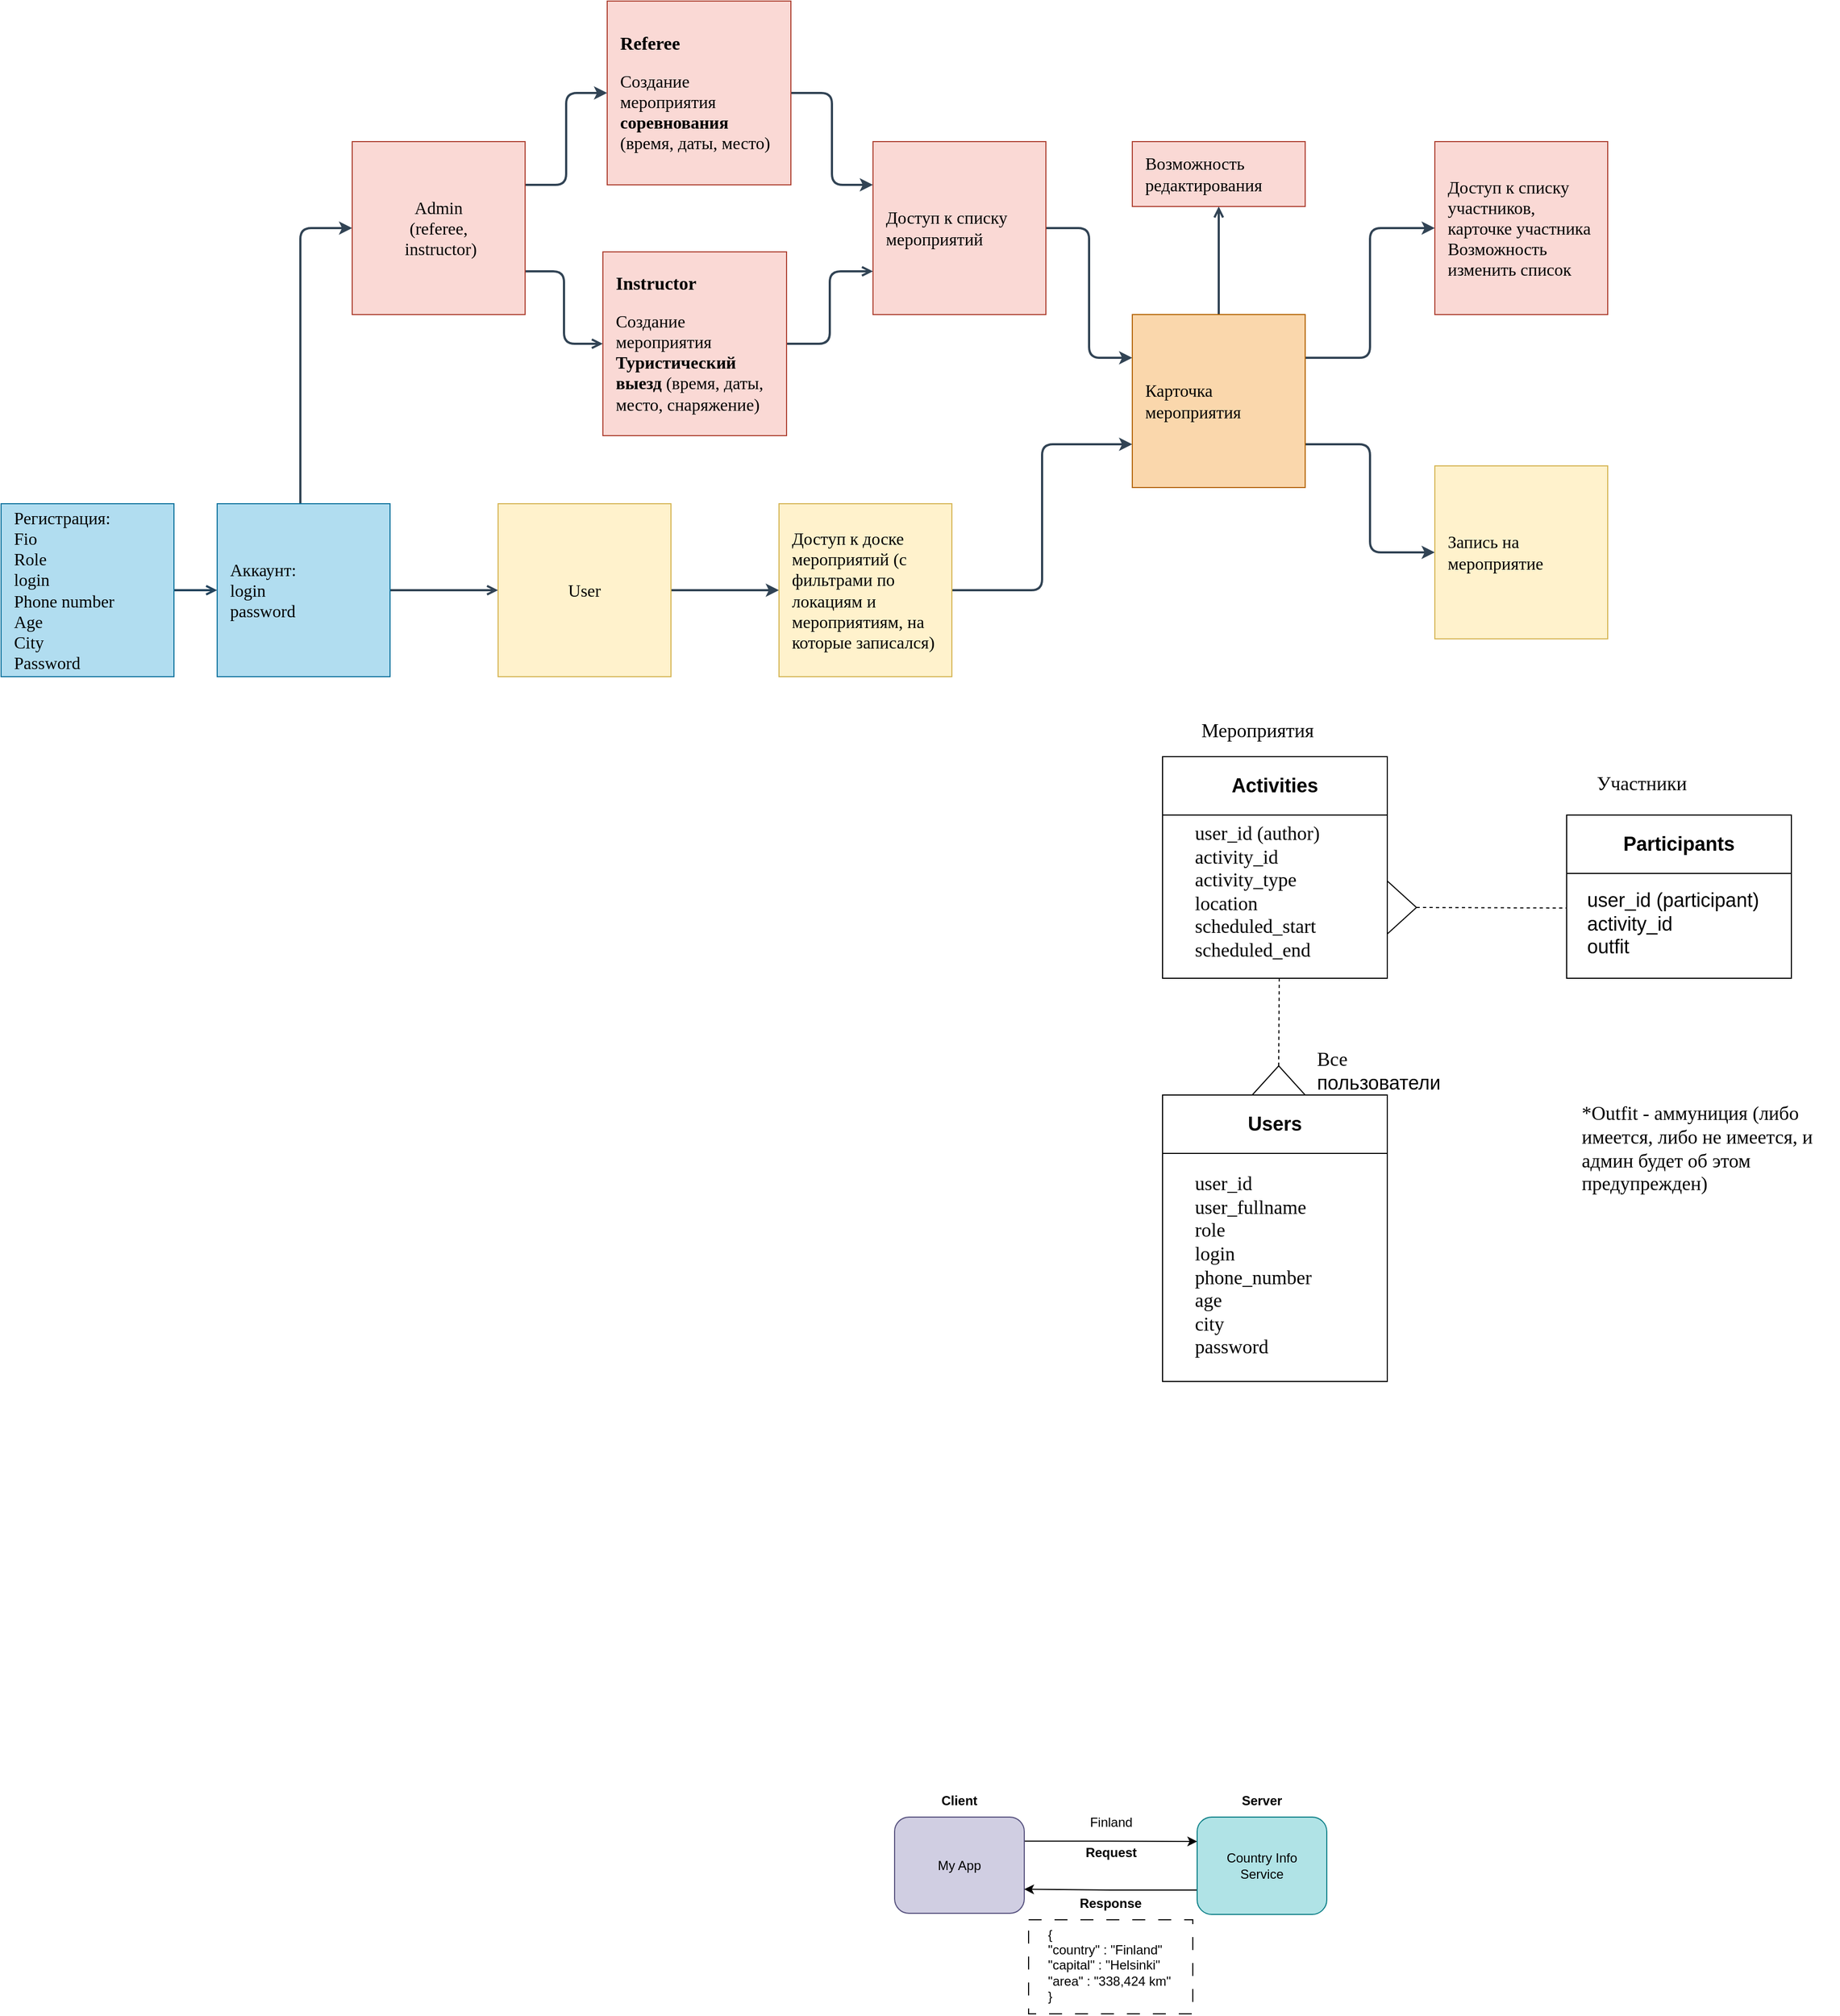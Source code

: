 <mxfile version="21.7.4" type="github">
  <diagram id="R2lEEEUBdFMjLlhIrx00" name="Page-1">
    <mxGraphModel dx="1767" dy="1054" grid="0" gridSize="10" guides="1" tooltips="1" connect="1" arrows="1" fold="1" page="0" pageScale="1" pageWidth="850" pageHeight="1100" math="0" shadow="0" extFonts="Permanent Marker^https://fonts.googleapis.com/css?family=Permanent+Marker">
      <root>
        <mxCell id="0" />
        <mxCell id="1" parent="0" />
        <mxCell id="yJWZmImQaWcxnR1m6JDB-3" value="" style="edgeStyle=orthogonalEdgeStyle;rounded=0;orthogonalLoop=1;jettySize=auto;html=1;strokeWidth=2;fillColor=#bac8d3;strokeColor=#23445d;endArrow=open;endFill=0;" edge="1" parent="1" source="yJWZmImQaWcxnR1m6JDB-1" target="yJWZmImQaWcxnR1m6JDB-2">
          <mxGeometry relative="1" as="geometry" />
        </mxCell>
        <mxCell id="yJWZmImQaWcxnR1m6JDB-1" value="&lt;font face=&quot;Verdana&quot; style=&quot;font-size: 16px;&quot;&gt;Регистрация:&lt;br&gt;Fio&lt;br&gt;Role&lt;br&gt;login&lt;br&gt;Phone number&lt;br&gt;Age&lt;br&gt;City&lt;br&gt;Password&lt;/font&gt;" style="rounded=0;whiteSpace=wrap;html=1;fillColor=#b1ddf0;strokeColor=#10739e;fontStyle=0;align=left;spacing=12;" vertex="1" parent="1">
          <mxGeometry x="33" y="375" width="160" height="160" as="geometry" />
        </mxCell>
        <mxCell id="yJWZmImQaWcxnR1m6JDB-6" value="" style="edgeStyle=orthogonalEdgeStyle;rounded=0;orthogonalLoop=1;jettySize=auto;html=1;strokeWidth=2;endArrow=open;endFill=0;fillColor=#647687;strokeColor=#314354;" edge="1" parent="1" source="yJWZmImQaWcxnR1m6JDB-2" target="yJWZmImQaWcxnR1m6JDB-5">
          <mxGeometry relative="1" as="geometry" />
        </mxCell>
        <mxCell id="yJWZmImQaWcxnR1m6JDB-8" value="" style="edgeStyle=orthogonalEdgeStyle;rounded=1;orthogonalLoop=1;jettySize=auto;html=1;fillColor=#647687;strokeColor=#314354;strokeWidth=2;entryX=0;entryY=0.5;entryDx=0;entryDy=0;" edge="1" parent="1" source="yJWZmImQaWcxnR1m6JDB-2" target="yJWZmImQaWcxnR1m6JDB-4">
          <mxGeometry relative="1" as="geometry">
            <Array as="points">
              <mxPoint x="310" y="120" />
            </Array>
          </mxGeometry>
        </mxCell>
        <mxCell id="yJWZmImQaWcxnR1m6JDB-2" value="&lt;pre&gt;&lt;font face=&quot;Verdana&quot; style=&quot;font-size: 16px;&quot;&gt;Аккаунт:&lt;br&gt;&lt;/font&gt;&lt;font face=&quot;Verdana&quot; style=&quot;font-size: 16px;&quot;&gt;login&lt;br&gt;&lt;/font&gt;&lt;font face=&quot;Verdana&quot; style=&quot;font-size: 16px;&quot;&gt;password&lt;/font&gt;&lt;/pre&gt;" style="whiteSpace=wrap;html=1;aspect=fixed;align=left;fillColor=#b1ddf0;strokeColor=#10739e;spacing=12;" vertex="1" parent="1">
          <mxGeometry x="233" y="375" width="160" height="160" as="geometry" />
        </mxCell>
        <mxCell id="yJWZmImQaWcxnR1m6JDB-13" value="" style="edgeStyle=orthogonalEdgeStyle;rounded=1;orthogonalLoop=1;jettySize=auto;html=1;strokeWidth=2;fillColor=#647687;strokeColor=#314354;exitX=1;exitY=0.25;exitDx=0;exitDy=0;" edge="1" parent="1" source="yJWZmImQaWcxnR1m6JDB-4" target="yJWZmImQaWcxnR1m6JDB-10">
          <mxGeometry relative="1" as="geometry" />
        </mxCell>
        <mxCell id="yJWZmImQaWcxnR1m6JDB-72" style="edgeStyle=orthogonalEdgeStyle;rounded=1;orthogonalLoop=1;jettySize=auto;html=1;entryX=0;entryY=0.5;entryDx=0;entryDy=0;exitX=1;exitY=0.75;exitDx=0;exitDy=0;endArrow=open;endFill=0;fillColor=#647687;strokeColor=#314354;strokeWidth=2;" edge="1" parent="1" source="yJWZmImQaWcxnR1m6JDB-4" target="yJWZmImQaWcxnR1m6JDB-69">
          <mxGeometry relative="1" as="geometry" />
        </mxCell>
        <mxCell id="yJWZmImQaWcxnR1m6JDB-4" value="&lt;font style=&quot;font-size: 16px;&quot; face=&quot;Verdana&quot;&gt;Admin&lt;br&gt;&lt;span style=&quot;font-size: 16px;&quot;&gt;(referee,&lt;br&gt;&amp;nbsp;instructor&lt;/span&gt;&lt;span style=&quot;font-size: 16px;&quot;&gt;)&lt;/span&gt;&lt;br&gt;&lt;/font&gt;" style="whiteSpace=wrap;html=1;aspect=fixed;align=center;fillColor=#fad9d5;strokeColor=#ae4132;" vertex="1" parent="1">
          <mxGeometry x="358" y="40" width="160" height="160" as="geometry" />
        </mxCell>
        <mxCell id="yJWZmImQaWcxnR1m6JDB-25" style="edgeStyle=orthogonalEdgeStyle;rounded=1;orthogonalLoop=1;jettySize=auto;html=1;entryX=0;entryY=0.5;entryDx=0;entryDy=0;strokeWidth=2;fillColor=#647687;strokeColor=#314354;" edge="1" parent="1" source="yJWZmImQaWcxnR1m6JDB-5" target="yJWZmImQaWcxnR1m6JDB-19">
          <mxGeometry relative="1" as="geometry" />
        </mxCell>
        <mxCell id="yJWZmImQaWcxnR1m6JDB-5" value="&lt;font style=&quot;font-size: 16px;&quot; face=&quot;Verdana&quot;&gt;User&lt;/font&gt;" style="whiteSpace=wrap;html=1;aspect=fixed;align=center;fillColor=#fff2cc;strokeColor=#d6b656;" vertex="1" parent="1">
          <mxGeometry x="493" y="375" width="160" height="160" as="geometry" />
        </mxCell>
        <mxCell id="yJWZmImQaWcxnR1m6JDB-14" value="" style="edgeStyle=orthogonalEdgeStyle;rounded=1;orthogonalLoop=1;jettySize=auto;html=1;strokeWidth=2;fillColor=#647687;strokeColor=#314354;entryX=0;entryY=0.25;entryDx=0;entryDy=0;" edge="1" parent="1" source="yJWZmImQaWcxnR1m6JDB-10" target="yJWZmImQaWcxnR1m6JDB-15">
          <mxGeometry relative="1" as="geometry">
            <mxPoint x="840" y="120" as="targetPoint" />
          </mxGeometry>
        </mxCell>
        <mxCell id="yJWZmImQaWcxnR1m6JDB-10" value="&lt;font style=&quot;&quot; face=&quot;Verdana&quot;&gt;&lt;b style=&quot;&quot;&gt;&lt;font style=&quot;font-size: 17px;&quot;&gt;Referee&lt;br&gt;&lt;/font&gt;&lt;/b&gt;&lt;br&gt;&lt;span style=&quot;font-size: 16px;&quot;&gt;Создание мероприятия&lt;/span&gt;&lt;br&gt;&lt;b style=&quot;font-size: 16px;&quot;&gt;соревнования&lt;/b&gt;&lt;span style=&quot;font-size: 16px;&quot;&gt; (время, даты, место)&lt;/span&gt;&lt;/font&gt;" style="whiteSpace=wrap;html=1;aspect=fixed;align=left;fillColor=#fad9d5;strokeColor=#ae4132;spacing=12;" vertex="1" parent="1">
          <mxGeometry x="594" y="-90" width="170" height="170" as="geometry" />
        </mxCell>
        <mxCell id="yJWZmImQaWcxnR1m6JDB-17" value="" style="edgeStyle=orthogonalEdgeStyle;rounded=1;orthogonalLoop=1;jettySize=auto;html=1;entryX=0;entryY=0.25;entryDx=0;entryDy=0;strokeWidth=2;fillColor=#647687;strokeColor=#314354;" edge="1" parent="1" source="yJWZmImQaWcxnR1m6JDB-15" target="yJWZmImQaWcxnR1m6JDB-23">
          <mxGeometry relative="1" as="geometry">
            <mxPoint x="1030" y="320" as="targetPoint" />
          </mxGeometry>
        </mxCell>
        <mxCell id="yJWZmImQaWcxnR1m6JDB-15" value="&lt;font style=&quot;font-size: 16px;&quot; face=&quot;Verdana&quot;&gt;Доступ к списку мероприятий&lt;br&gt;&lt;/font&gt;" style="whiteSpace=wrap;html=1;aspect=fixed;align=left;fillColor=#fad9d5;strokeColor=#ae4132;spacing=12;" vertex="1" parent="1">
          <mxGeometry x="840" y="40" width="160" height="160" as="geometry" />
        </mxCell>
        <mxCell id="yJWZmImQaWcxnR1m6JDB-24" style="edgeStyle=orthogonalEdgeStyle;rounded=1;orthogonalLoop=1;jettySize=auto;html=1;entryX=0;entryY=0.75;entryDx=0;entryDy=0;strokeWidth=2;fillColor=#647687;strokeColor=#314354;" edge="1" parent="1" source="yJWZmImQaWcxnR1m6JDB-19" target="yJWZmImQaWcxnR1m6JDB-23">
          <mxGeometry relative="1" as="geometry">
            <mxPoint x="1160" y="420" as="targetPoint" />
          </mxGeometry>
        </mxCell>
        <mxCell id="yJWZmImQaWcxnR1m6JDB-19" value="&lt;font style=&quot;font-size: 16px;&quot; face=&quot;Verdana&quot;&gt;Доступ к доске мероприятий (с фильтрами по локациям и мероприятиям, на которые записался)&lt;/font&gt;" style="whiteSpace=wrap;html=1;aspect=fixed;align=left;fillColor=#fff2cc;strokeColor=#d6b656;spacing=12;" vertex="1" parent="1">
          <mxGeometry x="753" y="375" width="160" height="160" as="geometry" />
        </mxCell>
        <mxCell id="yJWZmImQaWcxnR1m6JDB-21" value="&lt;font style=&quot;font-size: 16px;&quot; face=&quot;Verdana&quot;&gt;Доступ к списку участников, карточке участника&lt;br&gt;Возможность изменить список&lt;br&gt;&lt;/font&gt;" style="whiteSpace=wrap;html=1;aspect=fixed;align=left;fillColor=#fad9d5;strokeColor=#ae4132;spacing=12;" vertex="1" parent="1">
          <mxGeometry x="1360" y="40" width="160" height="160" as="geometry" />
        </mxCell>
        <mxCell id="yJWZmImQaWcxnR1m6JDB-28" style="edgeStyle=orthogonalEdgeStyle;rounded=1;orthogonalLoop=1;jettySize=auto;html=1;entryX=0;entryY=0.5;entryDx=0;entryDy=0;exitX=1;exitY=0.25;exitDx=0;exitDy=0;strokeWidth=2;fillColor=#647687;strokeColor=#314354;" edge="1" parent="1" source="yJWZmImQaWcxnR1m6JDB-23" target="yJWZmImQaWcxnR1m6JDB-21">
          <mxGeometry relative="1" as="geometry" />
        </mxCell>
        <mxCell id="yJWZmImQaWcxnR1m6JDB-30" style="edgeStyle=orthogonalEdgeStyle;rounded=1;orthogonalLoop=1;jettySize=auto;html=1;entryX=0;entryY=0.5;entryDx=0;entryDy=0;exitX=1;exitY=0.75;exitDx=0;exitDy=0;strokeWidth=2;fillColor=#647687;strokeColor=#314354;" edge="1" parent="1" source="yJWZmImQaWcxnR1m6JDB-23" target="yJWZmImQaWcxnR1m6JDB-29">
          <mxGeometry relative="1" as="geometry" />
        </mxCell>
        <mxCell id="yJWZmImQaWcxnR1m6JDB-32" value="" style="edgeStyle=orthogonalEdgeStyle;rounded=1;orthogonalLoop=1;jettySize=auto;html=1;fillColor=#647687;strokeColor=#314354;endArrow=open;endFill=0;strokeWidth=2;" edge="1" parent="1" source="yJWZmImQaWcxnR1m6JDB-23" target="yJWZmImQaWcxnR1m6JDB-31">
          <mxGeometry relative="1" as="geometry" />
        </mxCell>
        <mxCell id="yJWZmImQaWcxnR1m6JDB-23" value="&lt;font style=&quot;font-size: 16px;&quot; face=&quot;Verdana&quot;&gt;Карточка мероприятия&lt;/font&gt;" style="whiteSpace=wrap;html=1;aspect=fixed;align=left;fillColor=#fad7ac;strokeColor=#b46504;spacing=12;" vertex="1" parent="1">
          <mxGeometry x="1080" y="200" width="160" height="160" as="geometry" />
        </mxCell>
        <mxCell id="yJWZmImQaWcxnR1m6JDB-29" value="&lt;font style=&quot;font-size: 16px;&quot; face=&quot;Verdana&quot;&gt;Запись на мероприятие&lt;/font&gt;" style="whiteSpace=wrap;html=1;aspect=fixed;align=left;fillColor=#fff2cc;strokeColor=#d6b656;spacing=12;" vertex="1" parent="1">
          <mxGeometry x="1360" y="340" width="160" height="160" as="geometry" />
        </mxCell>
        <mxCell id="yJWZmImQaWcxnR1m6JDB-31" value="&lt;font style=&quot;font-size: 16px;&quot; face=&quot;Verdana&quot;&gt;Возможность редактирования&lt;/font&gt;" style="whiteSpace=wrap;html=1;align=left;fillColor=#fad9d5;strokeColor=#ae4132;spacing=12;" vertex="1" parent="1">
          <mxGeometry x="1080" y="40" width="160" height="60" as="geometry" />
        </mxCell>
        <mxCell id="yJWZmImQaWcxnR1m6JDB-40" style="edgeStyle=orthogonalEdgeStyle;rounded=0;orthogonalLoop=1;jettySize=auto;html=1;entryX=0;entryY=0.25;entryDx=0;entryDy=0;exitX=1;exitY=0.25;exitDx=0;exitDy=0;" edge="1" parent="1" source="yJWZmImQaWcxnR1m6JDB-37" target="yJWZmImQaWcxnR1m6JDB-38">
          <mxGeometry relative="1" as="geometry" />
        </mxCell>
        <mxCell id="yJWZmImQaWcxnR1m6JDB-37" value="My App" style="rounded=1;whiteSpace=wrap;html=1;fillColor=#d0cee2;strokeColor=#56517e;" vertex="1" parent="1">
          <mxGeometry x="860" y="1590" width="120" height="89" as="geometry" />
        </mxCell>
        <mxCell id="yJWZmImQaWcxnR1m6JDB-59" value="" style="edgeStyle=orthogonalEdgeStyle;rounded=0;orthogonalLoop=1;jettySize=auto;html=1;entryX=1;entryY=0.75;entryDx=0;entryDy=0;exitX=0;exitY=0.75;exitDx=0;exitDy=0;" edge="1" parent="1" source="yJWZmImQaWcxnR1m6JDB-38" target="yJWZmImQaWcxnR1m6JDB-37">
          <mxGeometry relative="1" as="geometry" />
        </mxCell>
        <mxCell id="yJWZmImQaWcxnR1m6JDB-38" value="Country Info &lt;br&gt;Service" style="rounded=1;whiteSpace=wrap;html=1;fillColor=#b0e3e6;strokeColor=#0e8088;" vertex="1" parent="1">
          <mxGeometry x="1140" y="1590" width="120" height="90" as="geometry" />
        </mxCell>
        <mxCell id="yJWZmImQaWcxnR1m6JDB-41" value="Finland" style="text;html=1;align=center;verticalAlign=middle;resizable=0;points=[];autosize=1;strokeColor=none;fillColor=none;" vertex="1" parent="1">
          <mxGeometry x="1030" y="1580" width="60" height="30" as="geometry" />
        </mxCell>
        <mxCell id="yJWZmImQaWcxnR1m6JDB-60" value="&lt;b&gt;Response&lt;/b&gt;" style="text;html=1;strokeColor=none;fillColor=none;align=center;verticalAlign=middle;whiteSpace=wrap;rounded=0;" vertex="1" parent="1">
          <mxGeometry x="1030" y="1655" width="60" height="30" as="geometry" />
        </mxCell>
        <mxCell id="yJWZmImQaWcxnR1m6JDB-62" value="&lt;b&gt;Request&lt;/b&gt;" style="text;html=1;align=center;verticalAlign=middle;resizable=0;points=[];autosize=1;strokeColor=none;fillColor=none;" vertex="1" parent="1">
          <mxGeometry x="1027.5" y="1610" width="65" height="26" as="geometry" />
        </mxCell>
        <mxCell id="yJWZmImQaWcxnR1m6JDB-64" value="" style="rounded=0;whiteSpace=wrap;html=1;dashed=1;dashPattern=12 12;" vertex="1" parent="1">
          <mxGeometry x="984" y="1685" width="152" height="87" as="geometry" />
        </mxCell>
        <mxCell id="yJWZmImQaWcxnR1m6JDB-63" value="{&lt;br&gt;&quot;country&quot; : &quot;Finland&quot;&lt;br&gt;&quot;capital&quot; : &quot;Helsinki&quot;&lt;br&gt;&quot;area&quot; : &quot;338,424 km&quot;&lt;br&gt;}" style="text;html=1;strokeColor=none;fillColor=none;align=left;verticalAlign=middle;whiteSpace=wrap;rounded=0;" vertex="1" parent="1">
          <mxGeometry x="1000" y="1680" width="134" height="93" as="geometry" />
        </mxCell>
        <mxCell id="yJWZmImQaWcxnR1m6JDB-65" value="&lt;b&gt;Client&lt;/b&gt;" style="text;html=1;strokeColor=none;fillColor=none;align=center;verticalAlign=middle;whiteSpace=wrap;rounded=0;" vertex="1" parent="1">
          <mxGeometry x="890" y="1560" width="60" height="30" as="geometry" />
        </mxCell>
        <mxCell id="yJWZmImQaWcxnR1m6JDB-66" value="&lt;b&gt;Server&lt;/b&gt;" style="text;html=1;strokeColor=none;fillColor=none;align=center;verticalAlign=middle;whiteSpace=wrap;rounded=0;" vertex="1" parent="1">
          <mxGeometry x="1170" y="1560" width="60" height="30" as="geometry" />
        </mxCell>
        <mxCell id="yJWZmImQaWcxnR1m6JDB-67" value="&lt;font style=&quot;font-size: 18px;&quot;&gt;Users&lt;/font&gt;" style="swimlane;whiteSpace=wrap;html=1;startSize=54;" vertex="1" parent="1">
          <mxGeometry x="1108" y="922" width="208" height="265" as="geometry" />
        </mxCell>
        <mxCell id="yJWZmImQaWcxnR1m6JDB-68" value="&lt;font style=&quot;font-size: 18px;&quot;&gt;&lt;font face=&quot;Verdana&quot;&gt;&lt;font style=&quot;font-size: 18px;&quot;&gt;user_id&lt;br&gt;user_fullname&lt;br style=&quot;border-color: var(--border-color);&quot;&gt;role&lt;br style=&quot;border-color: var(--border-color);&quot;&gt;login&lt;br style=&quot;border-color: var(--border-color);&quot;&gt;phone_number&lt;br style=&quot;border-color: var(--border-color);&quot;&gt;age&lt;br&gt;city&lt;/font&gt;&lt;br&gt;password&lt;/font&gt;&lt;br&gt;&lt;/font&gt;" style="text;html=1;strokeColor=none;fillColor=none;align=left;verticalAlign=middle;whiteSpace=wrap;rounded=0;" vertex="1" parent="yJWZmImQaWcxnR1m6JDB-67">
          <mxGeometry x="28" y="63" width="156" height="189" as="geometry" />
        </mxCell>
        <mxCell id="yJWZmImQaWcxnR1m6JDB-71" value="" style="edgeStyle=orthogonalEdgeStyle;rounded=1;orthogonalLoop=1;jettySize=auto;html=1;entryX=0;entryY=0.75;entryDx=0;entryDy=0;endArrow=open;endFill=0;fillColor=#647687;strokeColor=#314354;strokeWidth=2;" edge="1" parent="1" source="yJWZmImQaWcxnR1m6JDB-69" target="yJWZmImQaWcxnR1m6JDB-15">
          <mxGeometry relative="1" as="geometry" />
        </mxCell>
        <mxCell id="yJWZmImQaWcxnR1m6JDB-69" value="&lt;font style=&quot;&quot; face=&quot;Verdana&quot;&gt;&lt;b style=&quot;&quot;&gt;&lt;font style=&quot;font-size: 17px;&quot;&gt;Instructor&lt;br&gt;&lt;/font&gt;&lt;/b&gt;&lt;br&gt;&lt;span style=&quot;font-size: 16px;&quot;&gt;Создание мероприятия&lt;/span&gt;&lt;br&gt;&lt;b style=&quot;font-size: 16px;&quot;&gt;Туристический выезд&lt;/b&gt;&lt;span style=&quot;font-size: 16px;&quot;&gt; (время, даты, место, снаряжение)&lt;/span&gt;&lt;/font&gt;" style="whiteSpace=wrap;html=1;aspect=fixed;align=left;fillColor=#fad9d5;strokeColor=#ae4132;spacing=12;" vertex="1" parent="1">
          <mxGeometry x="590" y="142" width="170" height="170" as="geometry" />
        </mxCell>
        <mxCell id="yJWZmImQaWcxnR1m6JDB-74" value="&lt;span style=&quot;font-size: 18px;&quot;&gt;Activities&lt;/span&gt;" style="swimlane;whiteSpace=wrap;html=1;startSize=54;" vertex="1" parent="1">
          <mxGeometry x="1108" y="609" width="208" height="205" as="geometry" />
        </mxCell>
        <mxCell id="yJWZmImQaWcxnR1m6JDB-75" value="&lt;font style=&quot;font-size: 18px;&quot;&gt;&lt;font style=&quot;font-size: 18px;&quot; face=&quot;Verdana&quot;&gt;user_id (author)&lt;br&gt;activity_id&lt;/font&gt;&lt;br style=&quot;border-color: var(--border-color); font-family: Verdana;&quot;&gt;&lt;font style=&quot;&quot; face=&quot;Verdana&quot;&gt;activity_type&lt;br&gt;&lt;span style=&quot;font-size: 18px;&quot;&gt;location&lt;/span&gt;&lt;br&gt;&lt;span style=&quot;font-size: 18px;&quot;&gt;scheduled_start&lt;/span&gt;&lt;br&gt;&lt;span style=&quot;font-size: 18px;&quot;&gt;scheduled_end&lt;/span&gt;&lt;br&gt;&lt;/font&gt;&lt;br&gt;&lt;/font&gt;" style="text;html=1;strokeColor=none;fillColor=none;align=left;verticalAlign=middle;whiteSpace=wrap;rounded=0;" vertex="1" parent="yJWZmImQaWcxnR1m6JDB-74">
          <mxGeometry x="28" y="73" width="156" height="125" as="geometry" />
        </mxCell>
        <mxCell id="yJWZmImQaWcxnR1m6JDB-76" value="" style="triangle;whiteSpace=wrap;html=1;direction=north;" vertex="1" parent="1">
          <mxGeometry x="1191" y="895" width="49" height="27" as="geometry" />
        </mxCell>
        <mxCell id="yJWZmImQaWcxnR1m6JDB-77" value="" style="endArrow=none;dashed=1;html=1;rounded=0;exitX=1;exitY=0.5;exitDx=0;exitDy=0;" edge="1" parent="1" source="yJWZmImQaWcxnR1m6JDB-76">
          <mxGeometry width="50" height="50" relative="1" as="geometry">
            <mxPoint x="1261" y="903" as="sourcePoint" />
            <mxPoint x="1216" y="813" as="targetPoint" />
          </mxGeometry>
        </mxCell>
        <mxCell id="yJWZmImQaWcxnR1m6JDB-78" value="&lt;font style=&quot;font-size: 18px;&quot;&gt;Participants&lt;/font&gt;" style="swimlane;whiteSpace=wrap;html=1;startSize=54;" vertex="1" parent="1">
          <mxGeometry x="1482" y="663" width="208" height="151" as="geometry" />
        </mxCell>
        <mxCell id="yJWZmImQaWcxnR1m6JDB-80" value="&lt;font style=&quot;font-size: 18px;&quot;&gt;user_id (participant)&lt;br&gt;activity_id&lt;br&gt;outfit&lt;br&gt;&lt;/font&gt;" style="text;html=1;strokeColor=none;fillColor=none;align=left;verticalAlign=middle;whiteSpace=wrap;rounded=0;" vertex="1" parent="yJWZmImQaWcxnR1m6JDB-78">
          <mxGeometry x="17" y="38" width="185" height="125" as="geometry" />
        </mxCell>
        <mxCell id="yJWZmImQaWcxnR1m6JDB-81" value="" style="triangle;whiteSpace=wrap;html=1;direction=east;" vertex="1" parent="1">
          <mxGeometry x="1316" y="724" width="27" height="49" as="geometry" />
        </mxCell>
        <mxCell id="yJWZmImQaWcxnR1m6JDB-82" value="" style="endArrow=none;dashed=1;html=1;rounded=0;exitX=1;exitY=0.5;exitDx=0;exitDy=0;" edge="1" parent="1" source="yJWZmImQaWcxnR1m6JDB-81">
          <mxGeometry width="50" height="50" relative="1" as="geometry">
            <mxPoint x="1375" y="740" as="sourcePoint" />
            <mxPoint x="1482" y="749" as="targetPoint" />
          </mxGeometry>
        </mxCell>
        <mxCell id="yJWZmImQaWcxnR1m6JDB-83" value="&lt;font style=&quot;font-size: 18px;&quot;&gt;&lt;font face=&quot;Verdana&quot;&gt;Мероприятия&lt;/font&gt;&lt;br&gt;&lt;/font&gt;" style="text;html=1;strokeColor=none;fillColor=none;align=left;verticalAlign=middle;whiteSpace=wrap;rounded=0;" vertex="1" parent="1">
          <mxGeometry x="1142" y="568" width="156" height="34" as="geometry" />
        </mxCell>
        <mxCell id="yJWZmImQaWcxnR1m6JDB-84" value="&lt;font style=&quot;font-size: 18px;&quot;&gt;&lt;font face=&quot;Verdana&quot;&gt;Участники&lt;/font&gt;&lt;br&gt;&lt;/font&gt;" style="text;html=1;strokeColor=none;fillColor=none;align=left;verticalAlign=middle;whiteSpace=wrap;rounded=0;" vertex="1" parent="1">
          <mxGeometry x="1508" y="617" width="156" height="34" as="geometry" />
        </mxCell>
        <mxCell id="yJWZmImQaWcxnR1m6JDB-85" value="&lt;font style=&quot;font-size: 18px;&quot;&gt;&lt;font face=&quot;Verdana&quot;&gt;Все&lt;br&gt;&lt;/font&gt;пользователи&lt;br&gt;&lt;/font&gt;" style="text;html=1;strokeColor=none;fillColor=none;align=left;verticalAlign=middle;whiteSpace=wrap;rounded=0;" vertex="1" parent="1">
          <mxGeometry x="1249" y="883" width="156" height="34" as="geometry" />
        </mxCell>
        <mxCell id="yJWZmImQaWcxnR1m6JDB-86" value="&lt;font style=&quot;font-size: 18px;&quot;&gt;&lt;font face=&quot;Verdana&quot;&gt;*Outfit - аммуниция (либо имеется, либо не имеется, и админ будет об этом предупрежден)&lt;/font&gt;&lt;br&gt;&lt;/font&gt;" style="text;html=1;strokeColor=none;fillColor=none;align=left;verticalAlign=middle;whiteSpace=wrap;rounded=0;" vertex="1" parent="1">
          <mxGeometry x="1494" y="921" width="240" height="101" as="geometry" />
        </mxCell>
      </root>
    </mxGraphModel>
  </diagram>
</mxfile>
